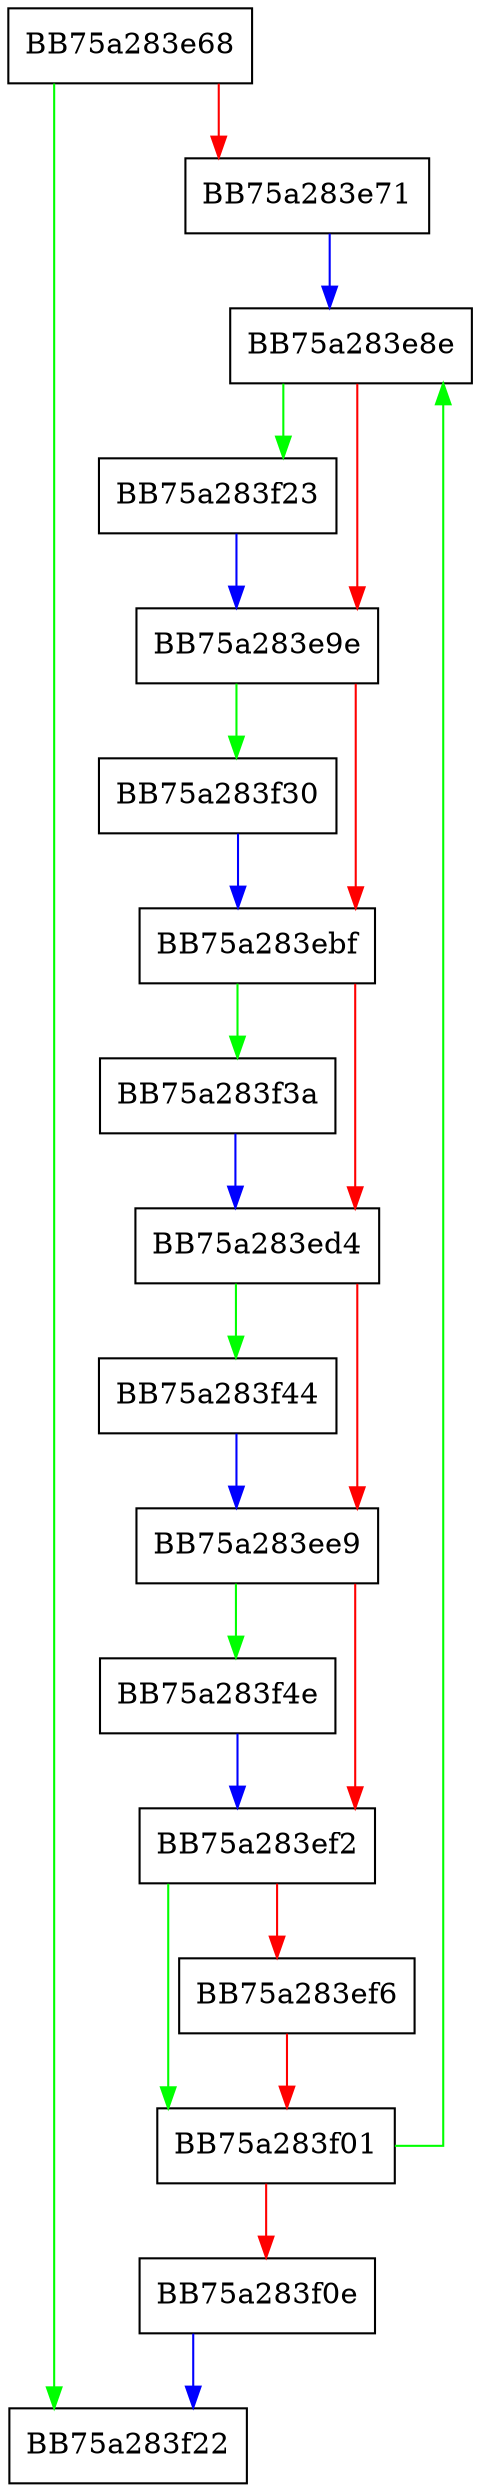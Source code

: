 digraph clearSelect {
  node [shape="box"];
  graph [splines=ortho];
  BB75a283e68 -> BB75a283f22 [color="green"];
  BB75a283e68 -> BB75a283e71 [color="red"];
  BB75a283e71 -> BB75a283e8e [color="blue"];
  BB75a283e8e -> BB75a283f23 [color="green"];
  BB75a283e8e -> BB75a283e9e [color="red"];
  BB75a283e9e -> BB75a283f30 [color="green"];
  BB75a283e9e -> BB75a283ebf [color="red"];
  BB75a283ebf -> BB75a283f3a [color="green"];
  BB75a283ebf -> BB75a283ed4 [color="red"];
  BB75a283ed4 -> BB75a283f44 [color="green"];
  BB75a283ed4 -> BB75a283ee9 [color="red"];
  BB75a283ee9 -> BB75a283f4e [color="green"];
  BB75a283ee9 -> BB75a283ef2 [color="red"];
  BB75a283ef2 -> BB75a283f01 [color="green"];
  BB75a283ef2 -> BB75a283ef6 [color="red"];
  BB75a283ef6 -> BB75a283f01 [color="red"];
  BB75a283f01 -> BB75a283e8e [color="green"];
  BB75a283f01 -> BB75a283f0e [color="red"];
  BB75a283f0e -> BB75a283f22 [color="blue"];
  BB75a283f23 -> BB75a283e9e [color="blue"];
  BB75a283f30 -> BB75a283ebf [color="blue"];
  BB75a283f3a -> BB75a283ed4 [color="blue"];
  BB75a283f44 -> BB75a283ee9 [color="blue"];
  BB75a283f4e -> BB75a283ef2 [color="blue"];
}